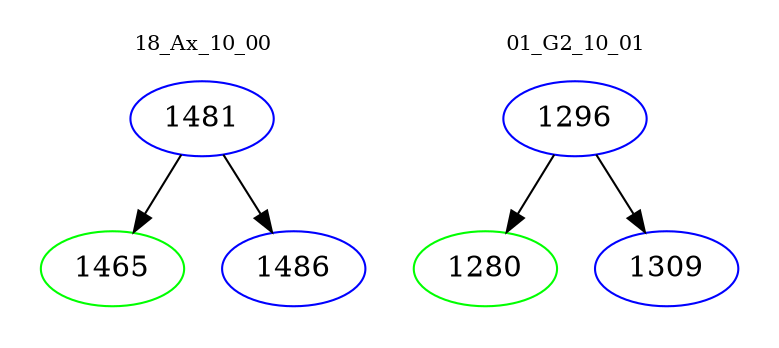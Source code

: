 digraph{
subgraph cluster_0 {
color = white
label = "18_Ax_10_00";
fontsize=10;
T0_1481 [label="1481", color="blue"]
T0_1481 -> T0_1465 [color="black"]
T0_1465 [label="1465", color="green"]
T0_1481 -> T0_1486 [color="black"]
T0_1486 [label="1486", color="blue"]
}
subgraph cluster_1 {
color = white
label = "01_G2_10_01";
fontsize=10;
T1_1296 [label="1296", color="blue"]
T1_1296 -> T1_1280 [color="black"]
T1_1280 [label="1280", color="green"]
T1_1296 -> T1_1309 [color="black"]
T1_1309 [label="1309", color="blue"]
}
}
